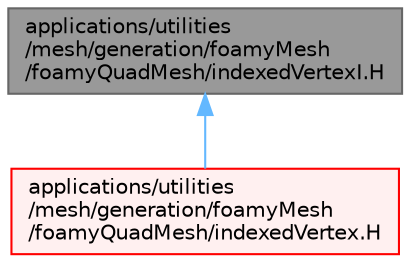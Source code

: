 digraph "applications/utilities/mesh/generation/foamyMesh/foamyQuadMesh/indexedVertexI.H"
{
 // LATEX_PDF_SIZE
  bgcolor="transparent";
  edge [fontname=Helvetica,fontsize=10,labelfontname=Helvetica,labelfontsize=10];
  node [fontname=Helvetica,fontsize=10,shape=box,height=0.2,width=0.4];
  Node1 [id="Node000001",label="applications/utilities\l/mesh/generation/foamyMesh\l/foamyQuadMesh/indexedVertexI.H",height=0.2,width=0.4,color="gray40", fillcolor="grey60", style="filled", fontcolor="black",tooltip=" "];
  Node1 -> Node2 [id="edge1_Node000001_Node000002",dir="back",color="steelblue1",style="solid",tooltip=" "];
  Node2 [id="Node000002",label="applications/utilities\l/mesh/generation/foamyMesh\l/foamyQuadMesh/indexedVertex.H",height=0.2,width=0.4,color="red", fillcolor="#FFF0F0", style="filled",URL="$foamyQuadMesh_2indexedVertex_8H.html",tooltip=" "];
}
